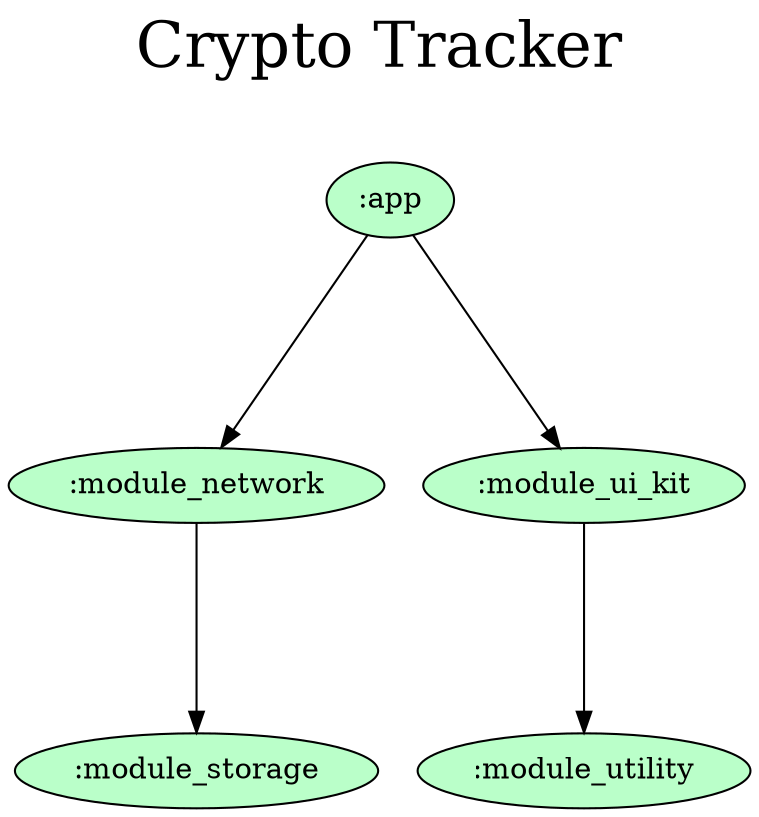 digraph {
  graph [label="Crypto Tracker\n ",labelloc=t,fontsize=30,ranksep=1.4];
  node [style=filled, fillcolor="#bbbbbb"];
  rankdir=TB;

  # Projects

  ":app" [fillcolor="#baffc9"];
  ":module_network" [fillcolor="#baffc9"];
  ":module_storage" [fillcolor="#baffc9"];
  ":module_ui_kit" [fillcolor="#baffc9"];
  ":module_utility" [fillcolor="#baffc9"];

  {rank = same;}

  # Dependencies

  ":app" -> ":module_network"
  ":app" -> ":module_ui_kit"
  ":module_network" -> ":module_storage"
  ":module_ui_kit" -> ":module_utility"
}
